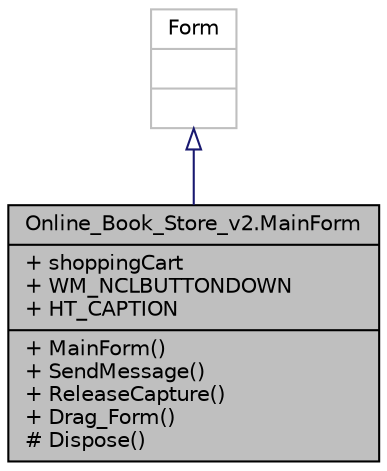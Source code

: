 digraph "Online_Book_Store_v2.MainForm"
{
 // LATEX_PDF_SIZE
  edge [fontname="Helvetica",fontsize="10",labelfontname="Helvetica",labelfontsize="10"];
  node [fontname="Helvetica",fontsize="10",shape=record];
  Node1 [label="{Online_Book_Store_v2.MainForm\n|+ shoppingCart\l+ WM_NCLBUTTONDOWN\l+ HT_CAPTION\l|+ MainForm()\l+ SendMessage()\l+ ReleaseCapture()\l+ Drag_Form()\l# Dispose()\l}",height=0.2,width=0.4,color="black", fillcolor="grey75", style="filled", fontcolor="black",tooltip=" "];
  Node2 -> Node1 [dir="back",color="midnightblue",fontsize="10",style="solid",arrowtail="onormal"];
  Node2 [label="{Form\n||}",height=0.2,width=0.4,color="grey75", fillcolor="white", style="filled",tooltip=" "];
}
